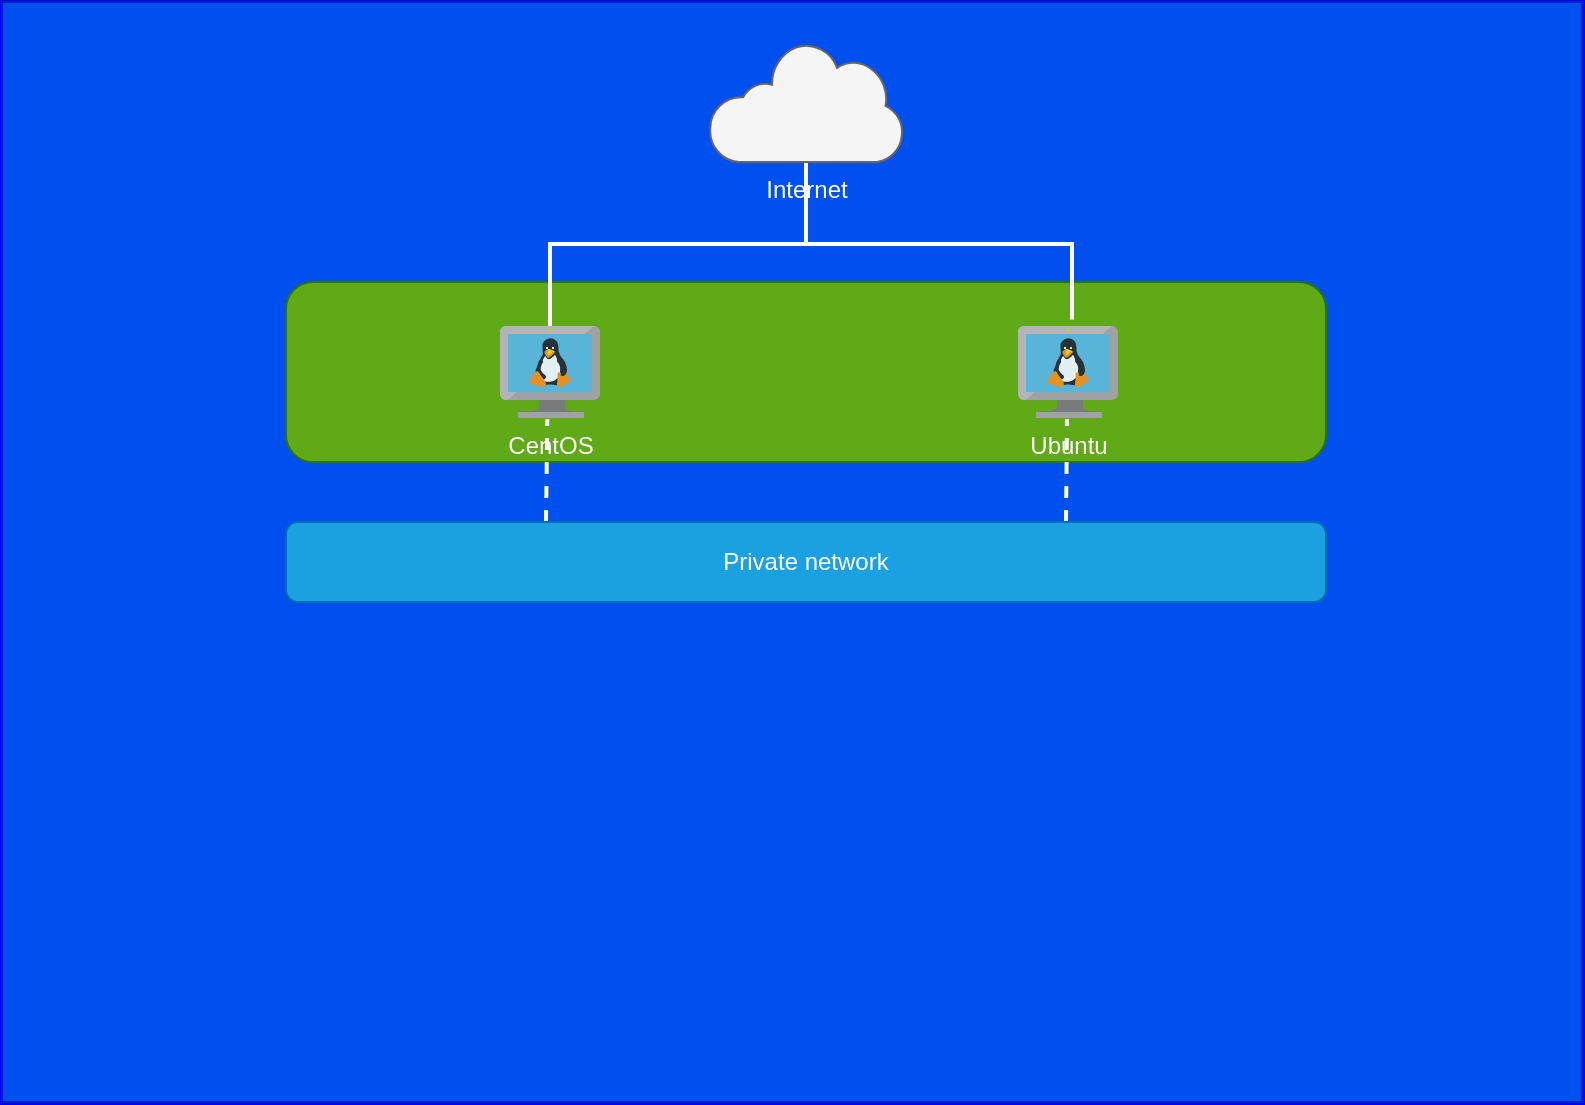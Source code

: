 <mxfile version="12.2.9" type="device" pages="1"><diagram id="Lh-fdVNKfOjMPLFchuCM" name="Page-1"><mxGraphModel dx="815" dy="472" grid="1" gridSize="10" guides="1" tooltips="1" connect="1" arrows="1" fold="1" page="1" pageScale="1" pageWidth="827" pageHeight="583" background="#0000FF" math="0" shadow="0"><root><mxCell id="0"/><mxCell id="1" parent="0"/><mxCell id="dJpNaVbN-dxtyr5EOH0V-13" value="" style="whiteSpace=wrap;html=1;rounded=0;fillColor=#0050ef;strokeColor=#001DBC;fontColor=#ffffff;" vertex="1" parent="1"><mxGeometry x="18" y="20" width="790" height="550" as="geometry"/></mxCell><mxCell id="dJpNaVbN-dxtyr5EOH0V-4" value="" style="whiteSpace=wrap;html=1;rounded=1;strokeColor=#2D7600;fillColor=#60a917;fontColor=#ffffff;labelPosition=left;verticalLabelPosition=top;align=right;verticalAlign=bottom;" vertex="1" parent="1"><mxGeometry x="160" y="160" width="520" height="90" as="geometry"/></mxCell><mxCell id="dJpNaVbN-dxtyr5EOH0V-17" style="rounded=0;orthogonalLoop=1;jettySize=auto;html=1;exitX=0.5;exitY=1;exitDx=0;exitDy=0;exitPerimeter=0;strokeColor=#FFFFFF;endArrow=none;endFill=0;edgeStyle=orthogonalEdgeStyle;strokeWidth=2;" edge="1" parent="1" source="dJpNaVbN-dxtyr5EOH0V-12" target="dJpNaVbN-dxtyr5EOH0V-16"><mxGeometry relative="1" as="geometry"/></mxCell><mxCell id="dJpNaVbN-dxtyr5EOH0V-23" style="edgeStyle=orthogonalEdgeStyle;rounded=0;orthogonalLoop=1;jettySize=auto;html=1;exitX=0.5;exitY=1;exitDx=0;exitDy=0;exitPerimeter=0;entryX=0.54;entryY=-0.072;entryDx=0;entryDy=0;entryPerimeter=0;endArrow=none;endFill=0;strokeColor=#FFFFFF;fontFamily=Helvetica;fontColor=#FFFFFF;strokeWidth=2;" edge="1" parent="1" source="dJpNaVbN-dxtyr5EOH0V-12" target="dJpNaVbN-dxtyr5EOH0V-20"><mxGeometry relative="1" as="geometry"/></mxCell><mxCell id="dJpNaVbN-dxtyr5EOH0V-12" value="Internet" style="aspect=fixed;pointerEvents=1;shadow=0;dashed=0;html=1;labelPosition=center;verticalLabelPosition=bottom;verticalAlign=top;align=center;shape=mxgraph.mscae.enterprise.internet;rounded=1;fillColor=#f5f5f5;strokeColor=#666666;fontColor=#FFFFFF;" vertex="1" parent="1"><mxGeometry x="371.5" y="40" width="97" height="60" as="geometry"/></mxCell><mxCell id="dJpNaVbN-dxtyr5EOH0V-16" value="CentOS" style="aspect=fixed;html=1;points=[];align=center;image;fontSize=12;image=img/lib/mscae/VM_Linux.svg;rounded=0;labelBackgroundColor=none;fontColor=#FFFFFF;labelPosition=center;verticalLabelPosition=bottom;verticalAlign=top;fontFamily=Helvetica;" vertex="1" parent="1"><mxGeometry x="267" y="182" width="50" height="46" as="geometry"/></mxCell><mxCell id="dJpNaVbN-dxtyr5EOH0V-19" style="rounded=0;orthogonalLoop=1;jettySize=auto;html=1;exitX=0.25;exitY=0;exitDx=0;exitDy=0;entryX=0.473;entryY=1.014;entryDx=0;entryDy=0;entryPerimeter=0;dashed=1;endArrow=none;endFill=0;strokeColor=#FFFFFF;fontFamily=Helvetica;fontColor=#FFFFFF;strokeWidth=2;" edge="1" parent="1" source="dJpNaVbN-dxtyr5EOH0V-18" target="dJpNaVbN-dxtyr5EOH0V-16"><mxGeometry relative="1" as="geometry"/></mxCell><mxCell id="dJpNaVbN-dxtyr5EOH0V-22" style="rounded=0;orthogonalLoop=1;jettySize=auto;html=1;exitX=0.75;exitY=0;exitDx=0;exitDy=0;entryX=0.49;entryY=1.014;entryDx=0;entryDy=0;entryPerimeter=0;dashed=1;endArrow=none;endFill=0;strokeColor=#FFFFFF;fontFamily=Helvetica;fontColor=#FFFFFF;strokeWidth=2;" edge="1" parent="1" source="dJpNaVbN-dxtyr5EOH0V-18" target="dJpNaVbN-dxtyr5EOH0V-20"><mxGeometry relative="1" as="geometry"/></mxCell><mxCell id="dJpNaVbN-dxtyr5EOH0V-18" value="Private network" style="whiteSpace=wrap;html=1;rounded=1;labelBackgroundColor=none;fontFamily=Helvetica;fontColor=#ffffff;strokeColor=#006EAF;fillColor=#1ba1e2;" vertex="1" parent="1"><mxGeometry x="160" y="280" width="520" height="40" as="geometry"/></mxCell><mxCell id="dJpNaVbN-dxtyr5EOH0V-20" value="Ubuntu" style="aspect=fixed;html=1;points=[];align=center;image;fontSize=12;image=img/lib/mscae/VM_Linux.svg;rounded=0;labelBackgroundColor=none;fontColor=#FFFFFF;labelPosition=center;verticalLabelPosition=bottom;verticalAlign=top;fontFamily=Helvetica;" vertex="1" parent="1"><mxGeometry x="526" y="182" width="50" height="46" as="geometry"/></mxCell></root></mxGraphModel></diagram></mxfile>
